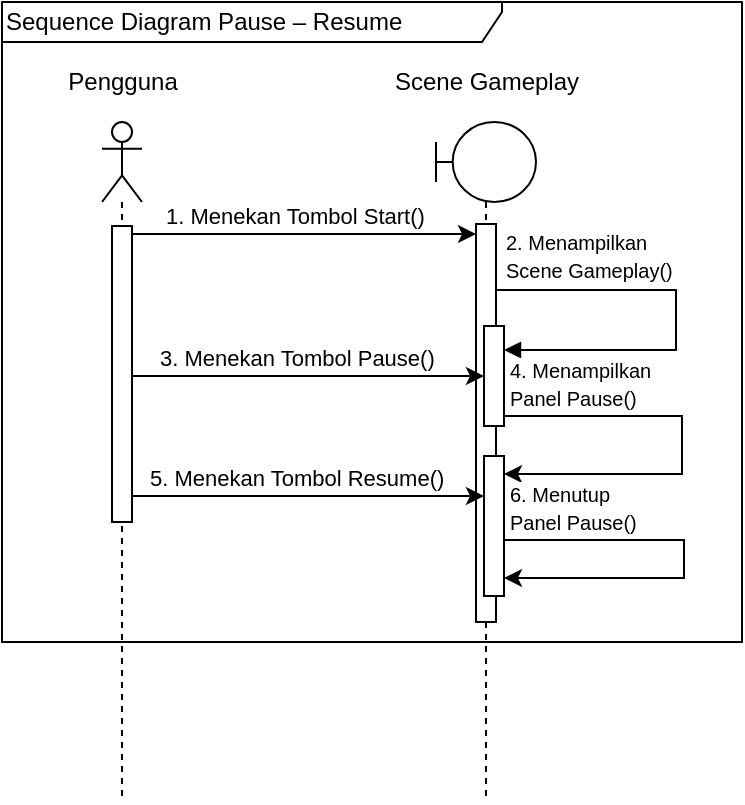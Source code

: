 <mxfile version="24.2.8" type="device">
  <diagram id="RAGtzLFKwbdUckXWn4iN" name="Halaman-1">
    <mxGraphModel dx="880" dy="468" grid="1" gridSize="10" guides="1" tooltips="1" connect="1" arrows="1" fold="1" page="1" pageScale="1" pageWidth="827" pageHeight="1169" math="0" shadow="0">
      <root>
        <mxCell id="0" />
        <mxCell id="1" parent="0" />
        <mxCell id="K_lp6_0wbMEvAcMGEVY7-65" value="&lt;div&gt;&lt;/div&gt;" style="shape=umlLifeline;perimeter=lifelinePerimeter;whiteSpace=wrap;html=1;container=1;dropTarget=0;collapsible=0;recursiveResize=0;outlineConnect=0;portConstraint=eastwest;newEdgeStyle={&quot;curved&quot;:0,&quot;rounded&quot;:0};participant=umlActor;size=40;" parent="1" vertex="1">
          <mxGeometry x="220" y="90" width="20" height="340" as="geometry" />
        </mxCell>
        <mxCell id="OxrHae_57oYZ9077EPSq-14" value="" style="html=1;points=[[0,0,0,0,5],[0,1,0,0,-5],[1,0,0,0,5],[1,1,0,0,-5]];perimeter=orthogonalPerimeter;outlineConnect=0;targetShapes=umlLifeline;portConstraint=eastwest;newEdgeStyle={&quot;curved&quot;:0,&quot;rounded&quot;:0};" parent="K_lp6_0wbMEvAcMGEVY7-65" vertex="1">
          <mxGeometry x="5" y="52" width="10" height="148" as="geometry" />
        </mxCell>
        <mxCell id="K_lp6_0wbMEvAcMGEVY7-67" value="&lt;div&gt;Pengguna&lt;/div&gt;" style="text;html=1;align=center;verticalAlign=middle;resizable=0;points=[];autosize=1;strokeColor=none;fillColor=none;" parent="1" vertex="1">
          <mxGeometry x="190" y="55" width="80" height="30" as="geometry" />
        </mxCell>
        <mxCell id="K_lp6_0wbMEvAcMGEVY7-75" value="Sequence Diagram Pause – Resume" style="shape=umlFrame;whiteSpace=wrap;html=1;pointerEvents=0;width=250;height=20;align=left;" parent="1" vertex="1">
          <mxGeometry x="170" y="30" width="370" height="320" as="geometry" />
        </mxCell>
        <mxCell id="OxrHae_57oYZ9077EPSq-15" value="" style="shape=umlLifeline;perimeter=lifelinePerimeter;whiteSpace=wrap;html=1;container=1;dropTarget=0;collapsible=0;recursiveResize=0;outlineConnect=0;portConstraint=eastwest;newEdgeStyle={&quot;curved&quot;:0,&quot;rounded&quot;:0};participant=umlBoundary;" parent="1" vertex="1">
          <mxGeometry x="387" y="90" width="50" height="339" as="geometry" />
        </mxCell>
        <mxCell id="OxrHae_57oYZ9077EPSq-16" value="" style="html=1;points=[[0,0,0,0,5],[0,1,0,0,-5],[1,0,0,0,5],[1,1,0,0,-5]];perimeter=orthogonalPerimeter;outlineConnect=0;targetShapes=umlLifeline;portConstraint=eastwest;newEdgeStyle={&quot;curved&quot;:0,&quot;rounded&quot;:0};" parent="OxrHae_57oYZ9077EPSq-15" vertex="1">
          <mxGeometry x="20" y="51" width="10" height="199" as="geometry" />
        </mxCell>
        <mxCell id="OxrHae_57oYZ9077EPSq-17" value="" style="html=1;align=left;spacingLeft=2;endArrow=block;rounded=0;edgeStyle=orthogonalEdgeStyle;curved=0;rounded=0;" parent="OxrHae_57oYZ9077EPSq-15" source="OxrHae_57oYZ9077EPSq-16" target="OxrHae_57oYZ9077EPSq-18" edge="1">
          <mxGeometry x="-1" y="22" relative="1" as="geometry">
            <mxPoint x="30" y="84" as="sourcePoint" />
            <Array as="points">
              <mxPoint x="120" y="84" />
              <mxPoint x="120" y="114" />
            </Array>
            <mxPoint x="35" y="114" as="targetPoint" />
            <mxPoint as="offset" />
          </mxGeometry>
        </mxCell>
        <mxCell id="fkkqWJSYbEHI7g0LPWqD-6" style="edgeStyle=orthogonalEdgeStyle;rounded=0;orthogonalLoop=1;jettySize=auto;html=1;curved=0;exitX=1;exitY=1;exitDx=0;exitDy=-5;exitPerimeter=0;" parent="OxrHae_57oYZ9077EPSq-15" source="OxrHae_57oYZ9077EPSq-18" edge="1">
          <mxGeometry relative="1" as="geometry">
            <Array as="points">
              <mxPoint x="123" y="147" />
              <mxPoint x="123" y="176" />
            </Array>
            <mxPoint x="34" y="176" as="targetPoint" />
          </mxGeometry>
        </mxCell>
        <mxCell id="OxrHae_57oYZ9077EPSq-18" value="" style="html=1;points=[[0,0,0,0,5],[0,1,0,0,-5],[1,0,0,0,5],[1,1,0,0,-5]];perimeter=orthogonalPerimeter;outlineConnect=0;targetShapes=umlLifeline;portConstraint=eastwest;newEdgeStyle={&quot;curved&quot;:0,&quot;rounded&quot;:0};" parent="OxrHae_57oYZ9077EPSq-15" vertex="1">
          <mxGeometry x="24" y="102" width="10" height="50" as="geometry" />
        </mxCell>
        <mxCell id="3zWsPPKtj1q2gXZO3qi5-4" value="" style="html=1;points=[[0,0,0,0,5],[0,1,0,0,-5],[1,0,0,0,5],[1,1,0,0,-5]];perimeter=orthogonalPerimeter;outlineConnect=0;targetShapes=umlLifeline;portConstraint=eastwest;newEdgeStyle={&quot;curved&quot;:0,&quot;rounded&quot;:0};" parent="OxrHae_57oYZ9077EPSq-15" vertex="1">
          <mxGeometry x="24" y="167" width="10" height="70" as="geometry" />
        </mxCell>
        <mxCell id="OxrHae_57oYZ9077EPSq-19" value="&lt;div&gt;Scene Gameplay&lt;/div&gt;" style="text;html=1;align=center;verticalAlign=middle;resizable=0;points=[];autosize=1;strokeColor=none;fillColor=none;" parent="1" vertex="1">
          <mxGeometry x="352" y="55" width="120" height="30" as="geometry" />
        </mxCell>
        <mxCell id="OxrHae_57oYZ9077EPSq-20" style="edgeStyle=orthogonalEdgeStyle;rounded=0;orthogonalLoop=1;jettySize=auto;html=1;curved=0;entryX=0;entryY=0;entryDx=0;entryDy=5;entryPerimeter=0;exitX=1;exitY=0;exitDx=0;exitDy=5;exitPerimeter=0;" parent="1" source="OxrHae_57oYZ9077EPSq-14" target="OxrHae_57oYZ9077EPSq-16" edge="1">
          <mxGeometry relative="1" as="geometry">
            <Array as="points">
              <mxPoint x="235" y="146" />
            </Array>
          </mxGeometry>
        </mxCell>
        <mxCell id="OxrHae_57oYZ9077EPSq-21" value="1. Menekan Tombol Start()" style="edgeLabel;html=1;align=left;verticalAlign=middle;resizable=0;points=[];" parent="OxrHae_57oYZ9077EPSq-20" vertex="1" connectable="0">
          <mxGeometry x="-0.33" y="1" relative="1" as="geometry">
            <mxPoint x="-42" y="-8" as="offset" />
          </mxGeometry>
        </mxCell>
        <mxCell id="OxrHae_57oYZ9077EPSq-22" value="&lt;span style=&quot;font-size: 10px;&quot;&gt;2. Menampilkan&amp;nbsp;&lt;/span&gt;&lt;div&gt;&lt;span style=&quot;font-size: 10px;&quot;&gt;Scene&amp;nbsp;&lt;/span&gt;&lt;span style=&quot;font-size: 10px;&quot;&gt;Gameplay()&lt;/span&gt;&lt;/div&gt;" style="edgeLabel;html=1;align=left;verticalAlign=middle;resizable=0;points=[];" parent="OxrHae_57oYZ9077EPSq-20" vertex="1" connectable="0">
          <mxGeometry x="-0.33" y="1" relative="1" as="geometry">
            <mxPoint x="128" y="12" as="offset" />
          </mxGeometry>
        </mxCell>
        <mxCell id="OxrHae_57oYZ9077EPSq-24" style="edgeStyle=orthogonalEdgeStyle;rounded=0;orthogonalLoop=1;jettySize=auto;html=1;curved=0;" parent="1" source="OxrHae_57oYZ9077EPSq-14" target="OxrHae_57oYZ9077EPSq-18" edge="1">
          <mxGeometry relative="1" as="geometry">
            <Array as="points">
              <mxPoint x="280" y="217" />
              <mxPoint x="280" y="217" />
            </Array>
          </mxGeometry>
        </mxCell>
        <mxCell id="OxrHae_57oYZ9077EPSq-25" value="3. Menekan Tombol Pause()" style="edgeLabel;html=1;align=left;verticalAlign=middle;resizable=0;points=[];" parent="1" vertex="1" connectable="0">
          <mxGeometry x="246.997" y="208.0" as="geometry" />
        </mxCell>
        <mxCell id="fkkqWJSYbEHI7g0LPWqD-7" value="&lt;span style=&quot;font-size: 10px;&quot;&gt;4. Menampilkan&amp;nbsp;&lt;/span&gt;&lt;div&gt;&lt;span style=&quot;font-size: 10px;&quot;&gt;Panel Pause&lt;/span&gt;&lt;span style=&quot;font-size: 10px;&quot;&gt;()&lt;/span&gt;&lt;/div&gt;" style="edgeLabel;html=1;align=left;verticalAlign=middle;resizable=0;points=[];" parent="1" vertex="1" connectable="0">
          <mxGeometry x="422.0" y="221" as="geometry" />
        </mxCell>
        <mxCell id="3zWsPPKtj1q2gXZO3qi5-1" style="edgeStyle=orthogonalEdgeStyle;rounded=0;orthogonalLoop=1;jettySize=auto;html=1;curved=0;" parent="1" source="OxrHae_57oYZ9077EPSq-14" edge="1">
          <mxGeometry relative="1" as="geometry">
            <Array as="points">
              <mxPoint x="280" y="277" />
              <mxPoint x="280" y="277" />
            </Array>
            <mxPoint x="240" y="263.71" as="sourcePoint" />
            <mxPoint x="411" y="277" as="targetPoint" />
          </mxGeometry>
        </mxCell>
        <mxCell id="3zWsPPKtj1q2gXZO3qi5-2" value="5. Menekan Tombol Resume()" style="edgeLabel;html=1;align=left;verticalAlign=middle;resizable=0;points=[];" parent="1" vertex="1" connectable="0">
          <mxGeometry x="241.997" y="267.71" as="geometry" />
        </mxCell>
        <mxCell id="3zWsPPKtj1q2gXZO3qi5-3" style="edgeStyle=orthogonalEdgeStyle;rounded=0;orthogonalLoop=1;jettySize=auto;html=1;curved=0;" parent="1" target="3zWsPPKtj1q2gXZO3qi5-4" edge="1">
          <mxGeometry relative="1" as="geometry">
            <Array as="points">
              <mxPoint x="511" y="299" />
              <mxPoint x="511" y="318" />
            </Array>
            <mxPoint x="421" y="299.01" as="sourcePoint" />
            <mxPoint x="422" y="318" as="targetPoint" />
          </mxGeometry>
        </mxCell>
        <mxCell id="3zWsPPKtj1q2gXZO3qi5-5" value="&lt;span style=&quot;font-size: 10px;&quot;&gt;6. Menutup&amp;nbsp;&lt;br&gt;Panel Pause()&lt;/span&gt;" style="edgeLabel;html=1;align=left;verticalAlign=middle;resizable=0;points=[];" parent="1" vertex="1" connectable="0">
          <mxGeometry x="422.0" y="283" as="geometry" />
        </mxCell>
      </root>
    </mxGraphModel>
  </diagram>
</mxfile>
